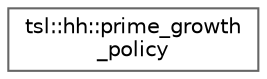 digraph "Graphical Class Hierarchy"
{
 // INTERACTIVE_SVG=YES
 // LATEX_PDF_SIZE
  bgcolor="transparent";
  edge [fontname=Helvetica,fontsize=10,labelfontname=Helvetica,labelfontsize=10];
  node [fontname=Helvetica,fontsize=10,shape=box,height=0.2,width=0.4];
  rankdir="LR";
  Node0 [id="Node000000",label="tsl::hh::prime_growth\l_policy",height=0.2,width=0.4,color="grey40", fillcolor="white", style="filled",URL="$classtsl_1_1hh_1_1prime__growth__policy.html",tooltip=" "];
}
